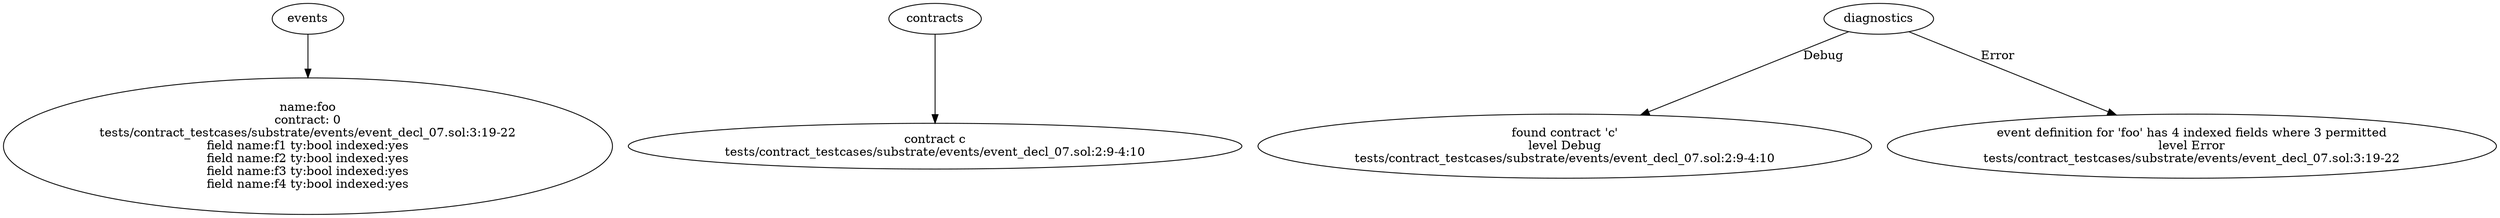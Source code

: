 strict digraph "tests/contract_testcases/substrate/events/event_decl_07.sol" {
	foo [label="name:foo\ncontract: 0\ntests/contract_testcases/substrate/events/event_decl_07.sol:3:19-22\nfield name:f1 ty:bool indexed:yes\nfield name:f2 ty:bool indexed:yes\nfield name:f3 ty:bool indexed:yes\nfield name:f4 ty:bool indexed:yes"]
	contract [label="contract c\ntests/contract_testcases/substrate/events/event_decl_07.sol:2:9-4:10"]
	diagnostic [label="found contract 'c'\nlevel Debug\ntests/contract_testcases/substrate/events/event_decl_07.sol:2:9-4:10"]
	diagnostic_7 [label="event definition for 'foo' has 4 indexed fields where 3 permitted\nlevel Error\ntests/contract_testcases/substrate/events/event_decl_07.sol:3:19-22"]
	events -> foo
	contracts -> contract
	diagnostics -> diagnostic [label="Debug"]
	diagnostics -> diagnostic_7 [label="Error"]
}
